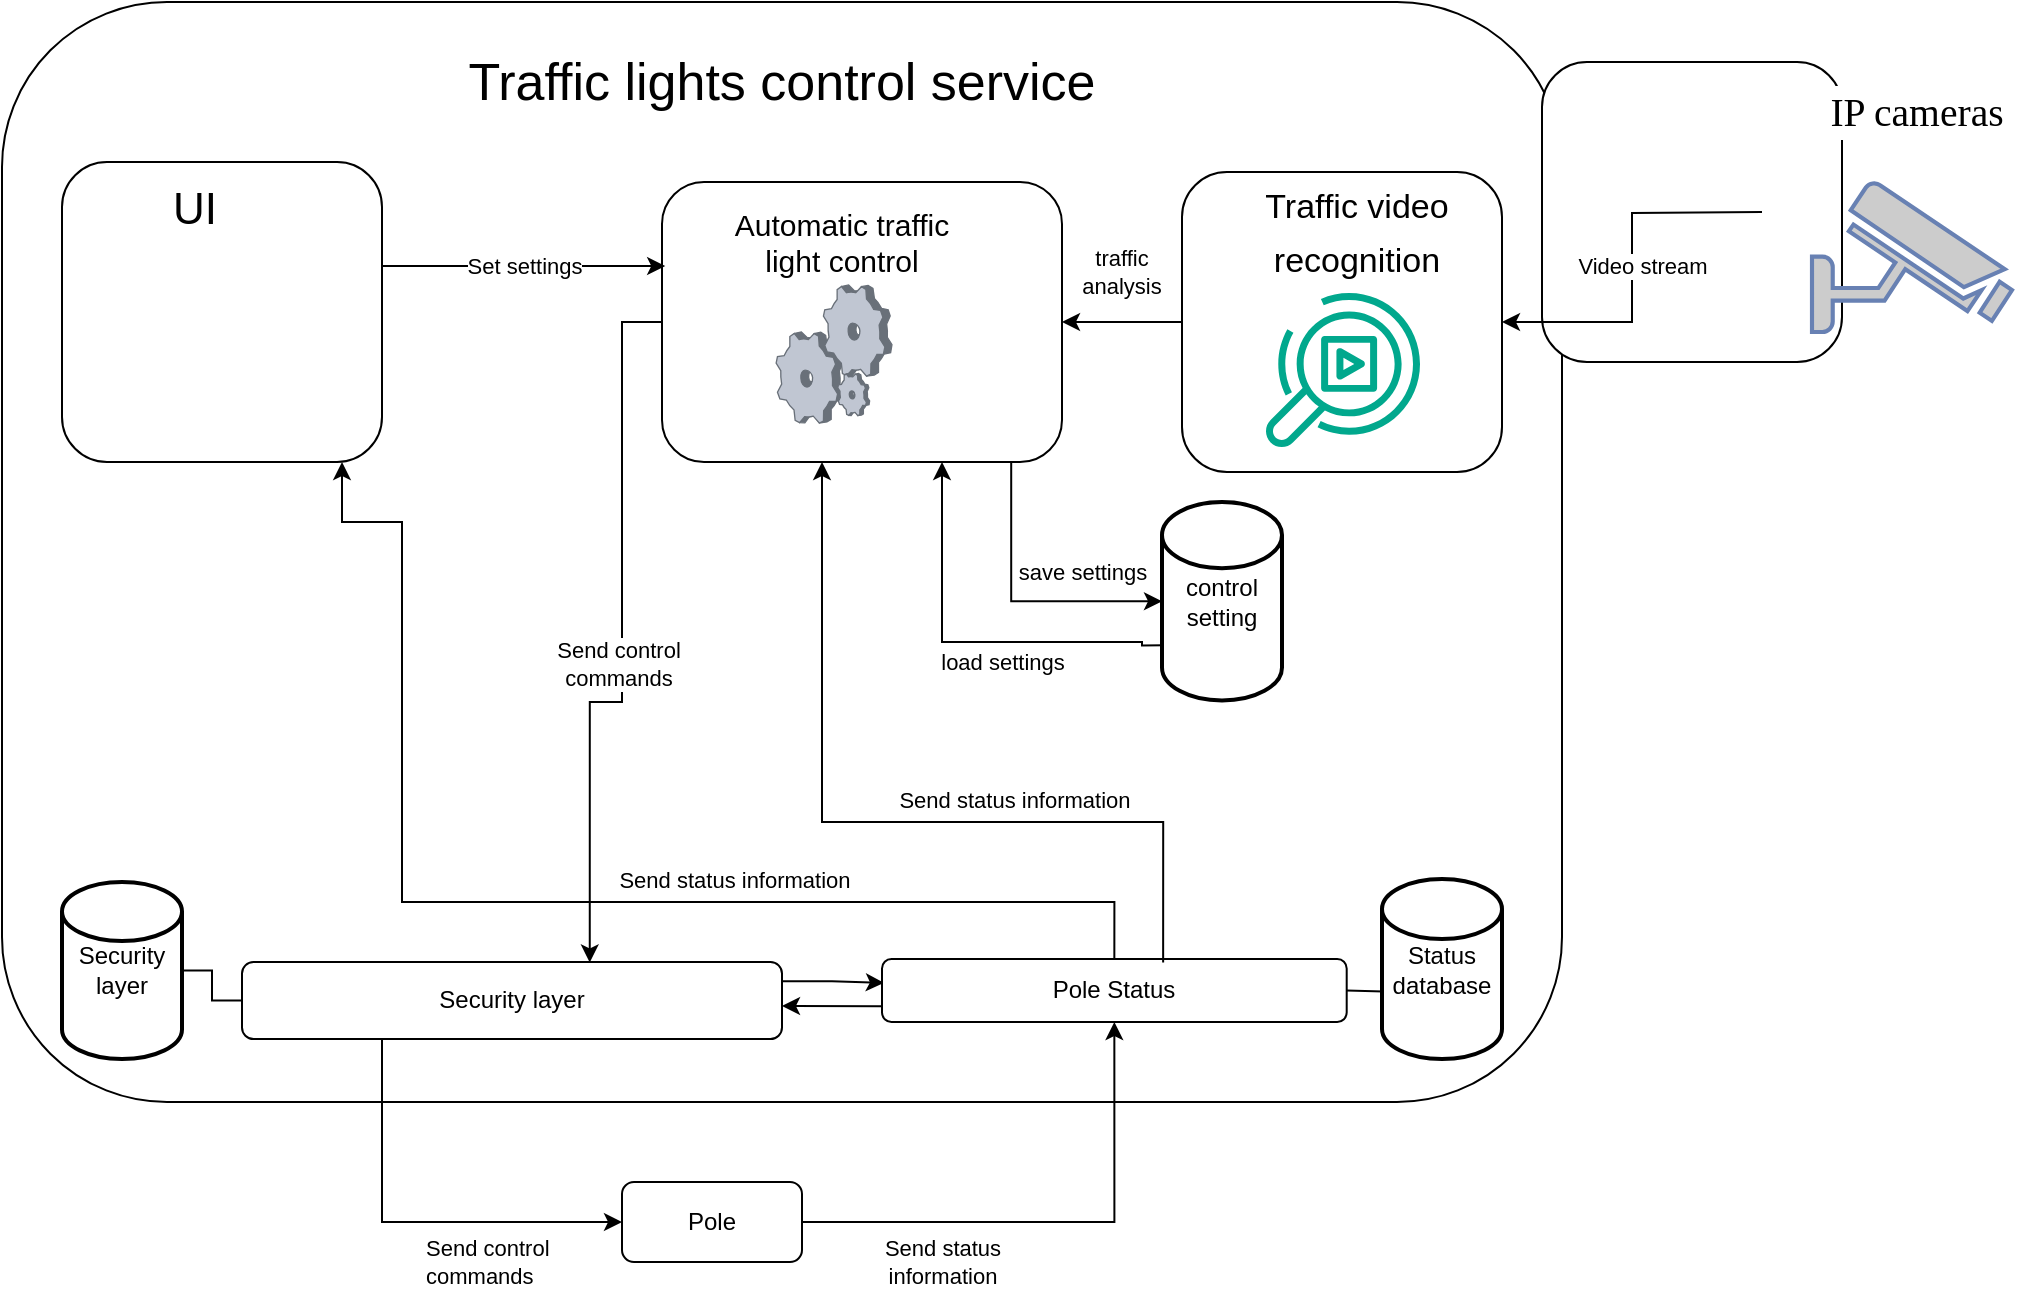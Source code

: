 <mxfile version="23.1.2" type="github">
  <diagram name="Page-1" id="5f0bae14-7c28-e335-631c-24af17079c00">
    <mxGraphModel dx="3450" dy="1783" grid="1" gridSize="10" guides="1" tooltips="1" connect="1" arrows="1" fold="1" page="1" pageScale="1" pageWidth="1100" pageHeight="850" background="none" math="0" shadow="0">
      <root>
        <mxCell id="0" />
        <mxCell id="1" parent="0" />
        <mxCell id="Ni4T1yLyOeH3PMIgMgBa-5" value="Pole" style="rounded=1;whiteSpace=wrap;html=1;" vertex="1" parent="1">
          <mxGeometry x="370" y="730" width="90" height="40" as="geometry" />
        </mxCell>
        <mxCell id="Ni4T1yLyOeH3PMIgMgBa-12" value="" style="group" vertex="1" connectable="0" parent="1">
          <mxGeometry x="90" y="310" width="750" height="400" as="geometry" />
        </mxCell>
        <mxCell id="Ni4T1yLyOeH3PMIgMgBa-6" value="" style="rounded=1;whiteSpace=wrap;html=1;align=center;movable=1;resizable=1;rotatable=1;deletable=1;editable=1;locked=0;connectable=1;container=1;" vertex="1" parent="Ni4T1yLyOeH3PMIgMgBa-12">
          <mxGeometry x="-30" y="-170" width="780" height="550" as="geometry" />
        </mxCell>
        <mxCell id="Ni4T1yLyOeH3PMIgMgBa-8" value="Traffic lights control service" style="text;html=1;strokeColor=none;fillColor=none;align=center;verticalAlign=middle;whiteSpace=wrap;rounded=0;fontSize=26;" vertex="1" parent="Ni4T1yLyOeH3PMIgMgBa-6">
          <mxGeometry x="216.029" y="16.176" width="347.941" height="48.529" as="geometry" />
        </mxCell>
        <mxCell id="Ni4T1yLyOeH3PMIgMgBa-11" style="edgeStyle=orthogonalEdgeStyle;rounded=0;orthogonalLoop=1;jettySize=auto;html=1;exitX=0.5;exitY=1;exitDx=0;exitDy=0;entryX=0.5;entryY=1;entryDx=0;entryDy=0;" edge="1" parent="Ni4T1yLyOeH3PMIgMgBa-6" source="Ni4T1yLyOeH3PMIgMgBa-8" target="Ni4T1yLyOeH3PMIgMgBa-8">
          <mxGeometry relative="1" as="geometry" />
        </mxCell>
        <mxCell id="Ni4T1yLyOeH3PMIgMgBa-34" style="edgeStyle=orthogonalEdgeStyle;shape=connector;rounded=0;orthogonalLoop=1;jettySize=auto;html=1;exitX=1;exitY=0.25;exitDx=0;exitDy=0;labelBackgroundColor=default;strokeColor=default;align=center;verticalAlign=middle;fontFamily=Helvetica;fontSize=11;fontColor=default;endArrow=classic;entryX=0.004;entryY=0.378;entryDx=0;entryDy=0;entryPerimeter=0;" edge="1" parent="Ni4T1yLyOeH3PMIgMgBa-6" source="Ni4T1yLyOeH3PMIgMgBa-18" target="Ni4T1yLyOeH3PMIgMgBa-28">
          <mxGeometry relative="1" as="geometry">
            <mxPoint x="430" y="494" as="targetPoint" />
            <Array as="points">
              <mxPoint x="415" y="490" />
            </Array>
          </mxGeometry>
        </mxCell>
        <mxCell id="Ni4T1yLyOeH3PMIgMgBa-18" value="Security layer" style="rounded=1;whiteSpace=wrap;html=1;" vertex="1" parent="Ni4T1yLyOeH3PMIgMgBa-6">
          <mxGeometry x="120" y="480" width="270" height="38.53" as="geometry" />
        </mxCell>
        <mxCell id="Ni4T1yLyOeH3PMIgMgBa-35" style="edgeStyle=orthogonalEdgeStyle;shape=connector;rounded=0;orthogonalLoop=1;jettySize=auto;html=1;exitX=0;exitY=0.75;exitDx=0;exitDy=0;labelBackgroundColor=default;strokeColor=default;align=center;verticalAlign=middle;fontFamily=Helvetica;fontSize=11;fontColor=default;endArrow=classic;" edge="1" parent="Ni4T1yLyOeH3PMIgMgBa-6" source="Ni4T1yLyOeH3PMIgMgBa-28">
          <mxGeometry relative="1" as="geometry">
            <mxPoint x="390" y="502" as="targetPoint" />
            <Array as="points">
              <mxPoint x="390" y="502" />
            </Array>
          </mxGeometry>
        </mxCell>
        <mxCell id="Ni4T1yLyOeH3PMIgMgBa-28" value="Pole Status" style="rounded=1;whiteSpace=wrap;html=1;" vertex="1" parent="Ni4T1yLyOeH3PMIgMgBa-6">
          <mxGeometry x="440" y="478.53" width="232.35" height="31.47" as="geometry" />
        </mxCell>
        <mxCell id="Ni4T1yLyOeH3PMIgMgBa-4" value="Security layer" style="strokeWidth=2;html=1;shape=mxgraph.flowchart.database;whiteSpace=wrap;" vertex="1" parent="Ni4T1yLyOeH3PMIgMgBa-6">
          <mxGeometry x="30" y="440" width="60" height="88.53" as="geometry" />
        </mxCell>
        <mxCell id="Ni4T1yLyOeH3PMIgMgBa-30" value="" style="endArrow=none;html=1;rounded=0;labelBackgroundColor=default;strokeColor=default;align=center;verticalAlign=middle;fontFamily=Helvetica;fontSize=11;fontColor=default;shape=connector;edgeStyle=orthogonalEdgeStyle;entryX=1;entryY=0.5;entryDx=0;entryDy=0;entryPerimeter=0;" edge="1" parent="Ni4T1yLyOeH3PMIgMgBa-6" source="Ni4T1yLyOeH3PMIgMgBa-18" target="Ni4T1yLyOeH3PMIgMgBa-4">
          <mxGeometry width="50" height="50" relative="1" as="geometry">
            <mxPoint x="110" y="450" as="sourcePoint" />
            <mxPoint x="160" y="400" as="targetPoint" />
          </mxGeometry>
        </mxCell>
        <mxCell id="Ni4T1yLyOeH3PMIgMgBa-31" value="Status&lt;br&gt;database" style="strokeWidth=2;html=1;shape=mxgraph.flowchart.database;whiteSpace=wrap;" vertex="1" parent="Ni4T1yLyOeH3PMIgMgBa-6">
          <mxGeometry x="690" y="438.53" width="60" height="90" as="geometry" />
        </mxCell>
        <mxCell id="Ni4T1yLyOeH3PMIgMgBa-32" value="" style="endArrow=none;html=1;rounded=0;labelBackgroundColor=default;strokeColor=default;align=center;verticalAlign=middle;fontFamily=Helvetica;fontSize=11;fontColor=default;shape=connector;entryX=0.011;entryY=0.624;entryDx=0;entryDy=0;entryPerimeter=0;exitX=1;exitY=0.5;exitDx=0;exitDy=0;" edge="1" parent="Ni4T1yLyOeH3PMIgMgBa-6" target="Ni4T1yLyOeH3PMIgMgBa-31" source="Ni4T1yLyOeH3PMIgMgBa-28">
          <mxGeometry width="50" height="50" relative="1" as="geometry">
            <mxPoint x="790" y="470.47" as="sourcePoint" />
            <mxPoint x="830" y="371.47" as="targetPoint" />
          </mxGeometry>
        </mxCell>
        <mxCell id="Ni4T1yLyOeH3PMIgMgBa-39" value="" style="rounded=1;whiteSpace=wrap;html=1;container=1;" vertex="1" parent="Ni4T1yLyOeH3PMIgMgBa-6">
          <mxGeometry x="330" y="90" width="200" height="140" as="geometry" />
        </mxCell>
        <mxCell id="Ni4T1yLyOeH3PMIgMgBa-41" value="Automatic traffic light control" style="text;html=1;strokeColor=none;fillColor=none;align=center;verticalAlign=middle;whiteSpace=wrap;rounded=0;fontFamily=Helvetica;fontSize=15;fontColor=default;" vertex="1" parent="Ni4T1yLyOeH3PMIgMgBa-39">
          <mxGeometry x="20" width="140" height="60" as="geometry" />
        </mxCell>
        <mxCell id="Ni4T1yLyOeH3PMIgMgBa-42" value="" style="verticalLabelPosition=bottom;sketch=0;aspect=fixed;html=1;verticalAlign=top;strokeColor=none;align=center;outlineConnect=0;shape=mxgraph.citrix.process;fontFamily=Helvetica;fontSize=11;fontColor=default;" vertex="1" parent="Ni4T1yLyOeH3PMIgMgBa-39">
          <mxGeometry x="57.07" y="51.47" width="57.91" height="69.05" as="geometry" />
        </mxCell>
        <mxCell id="Ni4T1yLyOeH3PMIgMgBa-65" style="edgeStyle=orthogonalEdgeStyle;shape=connector;rounded=0;orthogonalLoop=1;jettySize=auto;html=1;entryX=1;entryY=0.5;entryDx=0;entryDy=0;labelBackgroundColor=default;strokeColor=default;align=center;verticalAlign=middle;fontFamily=Helvetica;fontSize=11;fontColor=default;endArrow=classic;" edge="1" parent="Ni4T1yLyOeH3PMIgMgBa-6" source="Ni4T1yLyOeH3PMIgMgBa-59" target="Ni4T1yLyOeH3PMIgMgBa-39">
          <mxGeometry relative="1" as="geometry" />
        </mxCell>
        <mxCell id="Ni4T1yLyOeH3PMIgMgBa-59" value="" style="rounded=1;whiteSpace=wrap;html=1;container=1;" vertex="1" parent="Ni4T1yLyOeH3PMIgMgBa-6">
          <mxGeometry x="590" y="85" width="160" height="150" as="geometry" />
        </mxCell>
        <mxCell id="Ni4T1yLyOeH3PMIgMgBa-61" value="&lt;font style=&quot;font-size: 17px;&quot;&gt;Traffic video recognition&lt;br&gt;&lt;/font&gt;" style="text;html=1;strokeColor=none;fillColor=none;align=center;verticalAlign=middle;whiteSpace=wrap;rounded=0;fontFamily=Helvetica;fontSize=22;fontColor=default;" vertex="1" parent="Ni4T1yLyOeH3PMIgMgBa-59">
          <mxGeometry x="34.83" y="16.8" width="105.17" height="25.21" as="geometry" />
        </mxCell>
        <mxCell id="Ni4T1yLyOeH3PMIgMgBa-62" value="" style="sketch=0;outlineConnect=0;fontColor=#232F3E;gradientColor=none;fillColor=#01A88D;strokeColor=none;dashed=0;verticalLabelPosition=bottom;verticalAlign=top;align=center;html=1;fontSize=12;fontStyle=0;aspect=fixed;pointerEvents=1;shape=mxgraph.aws4.rekognition_video;fontFamily=Helvetica;" vertex="1" parent="Ni4T1yLyOeH3PMIgMgBa-59">
          <mxGeometry x="42" y="60" width="77" height="78" as="geometry" />
        </mxCell>
        <mxCell id="Ni4T1yLyOeH3PMIgMgBa-37" value="" style="rounded=1;whiteSpace=wrap;html=1;container=1;" vertex="1" parent="Ni4T1yLyOeH3PMIgMgBa-6">
          <mxGeometry x="30" y="80" width="160" height="150" as="geometry" />
        </mxCell>
        <mxCell id="Ni4T1yLyOeH3PMIgMgBa-36" value="" style="shape=image;html=1;verticalAlign=top;verticalLabelPosition=bottom;labelBackgroundColor=#ffffff;imageAspect=0;aspect=fixed;image=https://cdn1.iconfinder.com/data/icons/modern-set-of-digital-symbols/48/volume_gauge_visualization-128.png;fontFamily=Helvetica;fontSize=11;fontColor=default;" vertex="1" parent="Ni4T1yLyOeH3PMIgMgBa-37">
          <mxGeometry x="30" y="42.01" width="89.061" height="89.061" as="geometry" />
        </mxCell>
        <mxCell id="Ni4T1yLyOeH3PMIgMgBa-38" value="UI" style="text;html=1;strokeColor=none;fillColor=none;align=center;verticalAlign=middle;whiteSpace=wrap;rounded=0;fontFamily=Helvetica;fontSize=22;fontColor=default;" vertex="1" parent="Ni4T1yLyOeH3PMIgMgBa-37">
          <mxGeometry x="49.655" y="11.368" width="33.103" height="25.206" as="geometry" />
        </mxCell>
        <mxCell id="Ni4T1yLyOeH3PMIgMgBa-47" style="edgeStyle=orthogonalEdgeStyle;shape=connector;rounded=0;orthogonalLoop=1;jettySize=auto;html=1;exitX=0.5;exitY=0;exitDx=0;exitDy=0;labelBackgroundColor=default;strokeColor=default;align=center;verticalAlign=middle;fontFamily=Helvetica;fontSize=11;fontColor=default;endArrow=classic;" edge="1" parent="Ni4T1yLyOeH3PMIgMgBa-6" source="Ni4T1yLyOeH3PMIgMgBa-28">
          <mxGeometry relative="1" as="geometry">
            <mxPoint x="170" y="230" as="targetPoint" />
            <Array as="points">
              <mxPoint x="556" y="450" />
              <mxPoint x="200" y="450" />
              <mxPoint x="200" y="260" />
              <mxPoint x="170" y="260" />
            </Array>
          </mxGeometry>
        </mxCell>
        <mxCell id="Ni4T1yLyOeH3PMIgMgBa-77" value="Send status information" style="edgeLabel;html=1;align=center;verticalAlign=middle;resizable=0;points=[];fontFamily=Helvetica;fontSize=11;fontColor=default;" vertex="1" connectable="0" parent="Ni4T1yLyOeH3PMIgMgBa-47">
          <mxGeometry x="-0.312" y="-2" relative="1" as="geometry">
            <mxPoint y="-9" as="offset" />
          </mxGeometry>
        </mxCell>
        <mxCell id="Ni4T1yLyOeH3PMIgMgBa-68" value="traffic analysis" style="text;html=1;strokeColor=none;fillColor=none;align=center;verticalAlign=middle;whiteSpace=wrap;rounded=0;fontFamily=Helvetica;fontSize=11;fontColor=default;" vertex="1" parent="Ni4T1yLyOeH3PMIgMgBa-6">
          <mxGeometry x="530" y="120" width="60" height="30" as="geometry" />
        </mxCell>
        <mxCell id="Ni4T1yLyOeH3PMIgMgBa-70" style="edgeStyle=orthogonalEdgeStyle;shape=connector;rounded=0;orthogonalLoop=1;jettySize=auto;html=1;labelBackgroundColor=default;strokeColor=default;align=center;verticalAlign=middle;fontFamily=Helvetica;fontSize=11;fontColor=default;endArrow=classic;entryX=0.644;entryY=0.006;entryDx=0;entryDy=0;entryPerimeter=0;" edge="1" parent="Ni4T1yLyOeH3PMIgMgBa-6" source="Ni4T1yLyOeH3PMIgMgBa-39" target="Ni4T1yLyOeH3PMIgMgBa-18">
          <mxGeometry relative="1" as="geometry">
            <mxPoint x="310" y="220" as="sourcePoint" />
            <mxPoint x="413.19" y="472.042" as="targetPoint" />
            <Array as="points">
              <mxPoint x="310" y="160" />
              <mxPoint x="310" y="350" />
              <mxPoint x="294" y="350" />
            </Array>
          </mxGeometry>
        </mxCell>
        <mxCell id="Ni4T1yLyOeH3PMIgMgBa-78" value="Send control&lt;br&gt;commands&lt;br&gt;" style="edgeLabel;html=1;align=center;verticalAlign=middle;resizable=0;points=[];fontFamily=Helvetica;fontSize=11;fontColor=default;" vertex="1" connectable="0" parent="Ni4T1yLyOeH3PMIgMgBa-70">
          <mxGeometry x="0.071" y="-2" relative="1" as="geometry">
            <mxPoint as="offset" />
          </mxGeometry>
        </mxCell>
        <mxCell id="Ni4T1yLyOeH3PMIgMgBa-73" style="edgeStyle=orthogonalEdgeStyle;shape=connector;rounded=0;orthogonalLoop=1;jettySize=auto;html=1;exitX=0.022;exitY=0.722;exitDx=0;exitDy=0;exitPerimeter=0;entryX=0.75;entryY=1;entryDx=0;entryDy=0;labelBackgroundColor=default;strokeColor=default;align=center;verticalAlign=middle;fontFamily=Helvetica;fontSize=11;fontColor=default;endArrow=classic;" edge="1" parent="Ni4T1yLyOeH3PMIgMgBa-6" source="Ni4T1yLyOeH3PMIgMgBa-49">
          <mxGeometry relative="1" as="geometry">
            <mxPoint x="570" y="334.371" as="sourcePoint" />
            <mxPoint x="470" y="230" as="targetPoint" />
            <Array as="points">
              <mxPoint x="570" y="322" />
              <mxPoint x="570" y="320" />
              <mxPoint x="470" y="320" />
            </Array>
          </mxGeometry>
        </mxCell>
        <mxCell id="Ni4T1yLyOeH3PMIgMgBa-76" value="load settings" style="edgeLabel;html=1;align=center;verticalAlign=middle;resizable=0;points=[];fontFamily=Helvetica;fontSize=11;fontColor=default;" vertex="1" connectable="0" parent="Ni4T1yLyOeH3PMIgMgBa-73">
          <mxGeometry x="0.374" y="1" relative="1" as="geometry">
            <mxPoint x="31" y="36" as="offset" />
          </mxGeometry>
        </mxCell>
        <mxCell id="Ni4T1yLyOeH3PMIgMgBa-49" value="control setting" style="strokeWidth=2;html=1;shape=mxgraph.flowchart.database;whiteSpace=wrap;" vertex="1" parent="Ni4T1yLyOeH3PMIgMgBa-6">
          <mxGeometry x="580" y="250" width="60" height="99.26" as="geometry" />
        </mxCell>
        <mxCell id="Ni4T1yLyOeH3PMIgMgBa-71" style="edgeStyle=orthogonalEdgeStyle;shape=connector;rounded=0;orthogonalLoop=1;jettySize=auto;html=1;entryX=0;entryY=0.5;entryDx=0;entryDy=0;entryPerimeter=0;labelBackgroundColor=default;strokeColor=default;align=center;verticalAlign=middle;fontFamily=Helvetica;fontSize=11;fontColor=default;endArrow=classic;exitX=0.873;exitY=0.998;exitDx=0;exitDy=0;exitPerimeter=0;" edge="1" parent="Ni4T1yLyOeH3PMIgMgBa-6" source="Ni4T1yLyOeH3PMIgMgBa-39" target="Ni4T1yLyOeH3PMIgMgBa-49">
          <mxGeometry relative="1" as="geometry" />
        </mxCell>
        <mxCell id="Ni4T1yLyOeH3PMIgMgBa-75" value="save settings" style="edgeLabel;html=1;align=center;verticalAlign=middle;resizable=0;points=[];fontFamily=Helvetica;fontSize=11;fontColor=default;" vertex="1" connectable="0" parent="Ni4T1yLyOeH3PMIgMgBa-71">
          <mxGeometry x="-0.194" y="2" relative="1" as="geometry">
            <mxPoint x="33" y="-3" as="offset" />
          </mxGeometry>
        </mxCell>
        <mxCell id="Ni4T1yLyOeH3PMIgMgBa-74" value="Set settings" style="edgeStyle=orthogonalEdgeStyle;shape=connector;rounded=0;orthogonalLoop=1;jettySize=auto;html=1;labelBackgroundColor=default;strokeColor=default;align=center;verticalAlign=middle;fontFamily=Helvetica;fontSize=11;fontColor=default;endArrow=classic;entryX=0.008;entryY=0.3;entryDx=0;entryDy=0;entryPerimeter=0;" edge="1" parent="Ni4T1yLyOeH3PMIgMgBa-6" source="Ni4T1yLyOeH3PMIgMgBa-37" target="Ni4T1yLyOeH3PMIgMgBa-39">
          <mxGeometry relative="1" as="geometry">
            <mxPoint x="329" y="170" as="targetPoint" />
            <Array as="points">
              <mxPoint x="240" y="132" />
              <mxPoint x="240" y="132" />
            </Array>
          </mxGeometry>
        </mxCell>
        <mxCell id="Ni4T1yLyOeH3PMIgMgBa-79" style="edgeStyle=orthogonalEdgeStyle;shape=connector;rounded=0;orthogonalLoop=1;jettySize=auto;html=1;exitX=0.605;exitY=0.054;exitDx=0;exitDy=0;labelBackgroundColor=default;strokeColor=default;align=center;verticalAlign=middle;fontFamily=Helvetica;fontSize=11;fontColor=default;endArrow=classic;exitPerimeter=0;entryX=0.4;entryY=1;entryDx=0;entryDy=0;entryPerimeter=0;" edge="1" parent="Ni4T1yLyOeH3PMIgMgBa-6" source="Ni4T1yLyOeH3PMIgMgBa-28" target="Ni4T1yLyOeH3PMIgMgBa-39">
          <mxGeometry relative="1" as="geometry">
            <mxPoint x="566" y="489" as="sourcePoint" />
            <mxPoint x="180" y="240" as="targetPoint" />
            <Array as="points">
              <mxPoint x="581" y="410" />
              <mxPoint x="410" y="410" />
            </Array>
          </mxGeometry>
        </mxCell>
        <mxCell id="Ni4T1yLyOeH3PMIgMgBa-80" value="Send status information" style="edgeLabel;html=1;align=center;verticalAlign=middle;resizable=0;points=[];fontFamily=Helvetica;fontSize=11;fontColor=default;" vertex="1" connectable="0" parent="Ni4T1yLyOeH3PMIgMgBa-79">
          <mxGeometry x="-0.312" y="-2" relative="1" as="geometry">
            <mxPoint y="-9" as="offset" />
          </mxGeometry>
        </mxCell>
        <mxCell id="Ni4T1yLyOeH3PMIgMgBa-26" value="" style="group" vertex="1" connectable="0" parent="1">
          <mxGeometry x="830" y="170" width="150" height="150" as="geometry" />
        </mxCell>
        <mxCell id="Ni4T1yLyOeH3PMIgMgBa-25" value="" style="rounded=1;whiteSpace=wrap;html=1;fontFamily=Helvetica;fontSize=11;fontColor=default;container=0;" vertex="1" parent="Ni4T1yLyOeH3PMIgMgBa-26">
          <mxGeometry width="150" height="150" as="geometry" />
        </mxCell>
        <mxCell id="Ni4T1yLyOeH3PMIgMgBa-24" value="" style="fontColor=#0066CC;verticalAlign=top;verticalLabelPosition=bottom;labelPosition=center;align=center;html=1;outlineConnect=0;fillColor=#CCCCCC;strokeColor=#6881B3;gradientColor=none;gradientDirection=north;strokeWidth=2;shape=mxgraph.networks.security_camera;fontFamily=Helvetica;fontSize=11;" vertex="1" parent="Ni4T1yLyOeH3PMIgMgBa-26">
          <mxGeometry x="135" y="60" width="100" height="75" as="geometry" />
        </mxCell>
        <mxCell id="Ni4T1yLyOeH3PMIgMgBa-64" value="&lt;h1 style=&quot;font-weight: normal; margin: 0px; padding: 0px; overflow: hidden; border: 0px; font-size: 1.8em; font-family: &amp;quot;Linux Libertine&amp;quot;, Georgia, Times, &amp;quot;Source Serif Pro&amp;quot;, serif; line-height: 1.375; overflow-wrap: break-word; flex-grow: 1; text-align: start; background-color: rgb(255, 255, 255);&quot; class=&quot;firstHeading mw-first-heading&quot; id=&quot;firstHeading&quot;&gt;IP cameras&lt;/h1&gt;" style="text;html=1;strokeColor=none;fillColor=none;align=center;verticalAlign=middle;whiteSpace=wrap;rounded=0;fontFamily=Helvetica;fontSize=11;fontColor=default;" vertex="1" parent="Ni4T1yLyOeH3PMIgMgBa-26">
          <mxGeometry x="135" y="10" width="105" height="30" as="geometry" />
        </mxCell>
        <mxCell id="Ni4T1yLyOeH3PMIgMgBa-45" style="rounded=0;orthogonalLoop=1;jettySize=auto;html=1;exitX=1;exitY=0.5;exitDx=0;exitDy=0;entryX=0.5;entryY=1;entryDx=0;entryDy=0;labelBackgroundColor=default;strokeColor=default;align=center;verticalAlign=middle;fontFamily=Helvetica;fontSize=11;fontColor=default;endArrow=classic;edgeStyle=orthogonalEdgeStyle;" edge="1" parent="1" source="Ni4T1yLyOeH3PMIgMgBa-5" target="Ni4T1yLyOeH3PMIgMgBa-28">
          <mxGeometry relative="1" as="geometry" />
        </mxCell>
        <mxCell id="Ni4T1yLyOeH3PMIgMgBa-57" value="Send status &lt;br&gt;information" style="edgeLabel;html=1;align=center;verticalAlign=middle;resizable=0;points=[];fontFamily=Helvetica;fontSize=11;fontColor=default;" vertex="1" connectable="0" parent="Ni4T1yLyOeH3PMIgMgBa-45">
          <mxGeometry x="-0.501" y="1" relative="1" as="geometry">
            <mxPoint x="6" y="21" as="offset" />
          </mxGeometry>
        </mxCell>
        <mxCell id="Ni4T1yLyOeH3PMIgMgBa-51" value="Send control &lt;br&gt;commands" style="rounded=0;orthogonalLoop=1;jettySize=auto;html=1;labelBorderColor=none;align=left;entryX=0;entryY=0.5;entryDx=0;entryDy=0;edgeStyle=orthogonalEdgeStyle;" edge="1" parent="1" target="Ni4T1yLyOeH3PMIgMgBa-5">
          <mxGeometry x="0.052" y="-20" relative="1" as="geometry">
            <mxPoint x="250" y="659" as="sourcePoint" />
            <mxPoint x="247.07" y="731" as="targetPoint" />
            <Array as="points">
              <mxPoint x="250" y="659" />
              <mxPoint x="250" y="750" />
            </Array>
            <mxPoint as="offset" />
          </mxGeometry>
        </mxCell>
        <mxCell id="Ni4T1yLyOeH3PMIgMgBa-63" style="edgeStyle=orthogonalEdgeStyle;shape=connector;rounded=0;orthogonalLoop=1;jettySize=auto;html=1;labelBackgroundColor=default;strokeColor=default;align=center;verticalAlign=middle;fontFamily=Helvetica;fontSize=11;fontColor=default;endArrow=classic;" edge="1" parent="1" target="Ni4T1yLyOeH3PMIgMgBa-59">
          <mxGeometry relative="1" as="geometry">
            <mxPoint x="940" y="245" as="sourcePoint" />
          </mxGeometry>
        </mxCell>
        <mxCell id="Ni4T1yLyOeH3PMIgMgBa-66" value="Video stream&lt;br&gt;" style="edgeLabel;html=1;align=center;verticalAlign=middle;resizable=0;points=[];fontFamily=Helvetica;fontSize=11;fontColor=default;" vertex="1" connectable="0" parent="Ni4T1yLyOeH3PMIgMgBa-63">
          <mxGeometry x="0.118" relative="1" as="geometry">
            <mxPoint x="5" y="-12" as="offset" />
          </mxGeometry>
        </mxCell>
      </root>
    </mxGraphModel>
  </diagram>
</mxfile>
